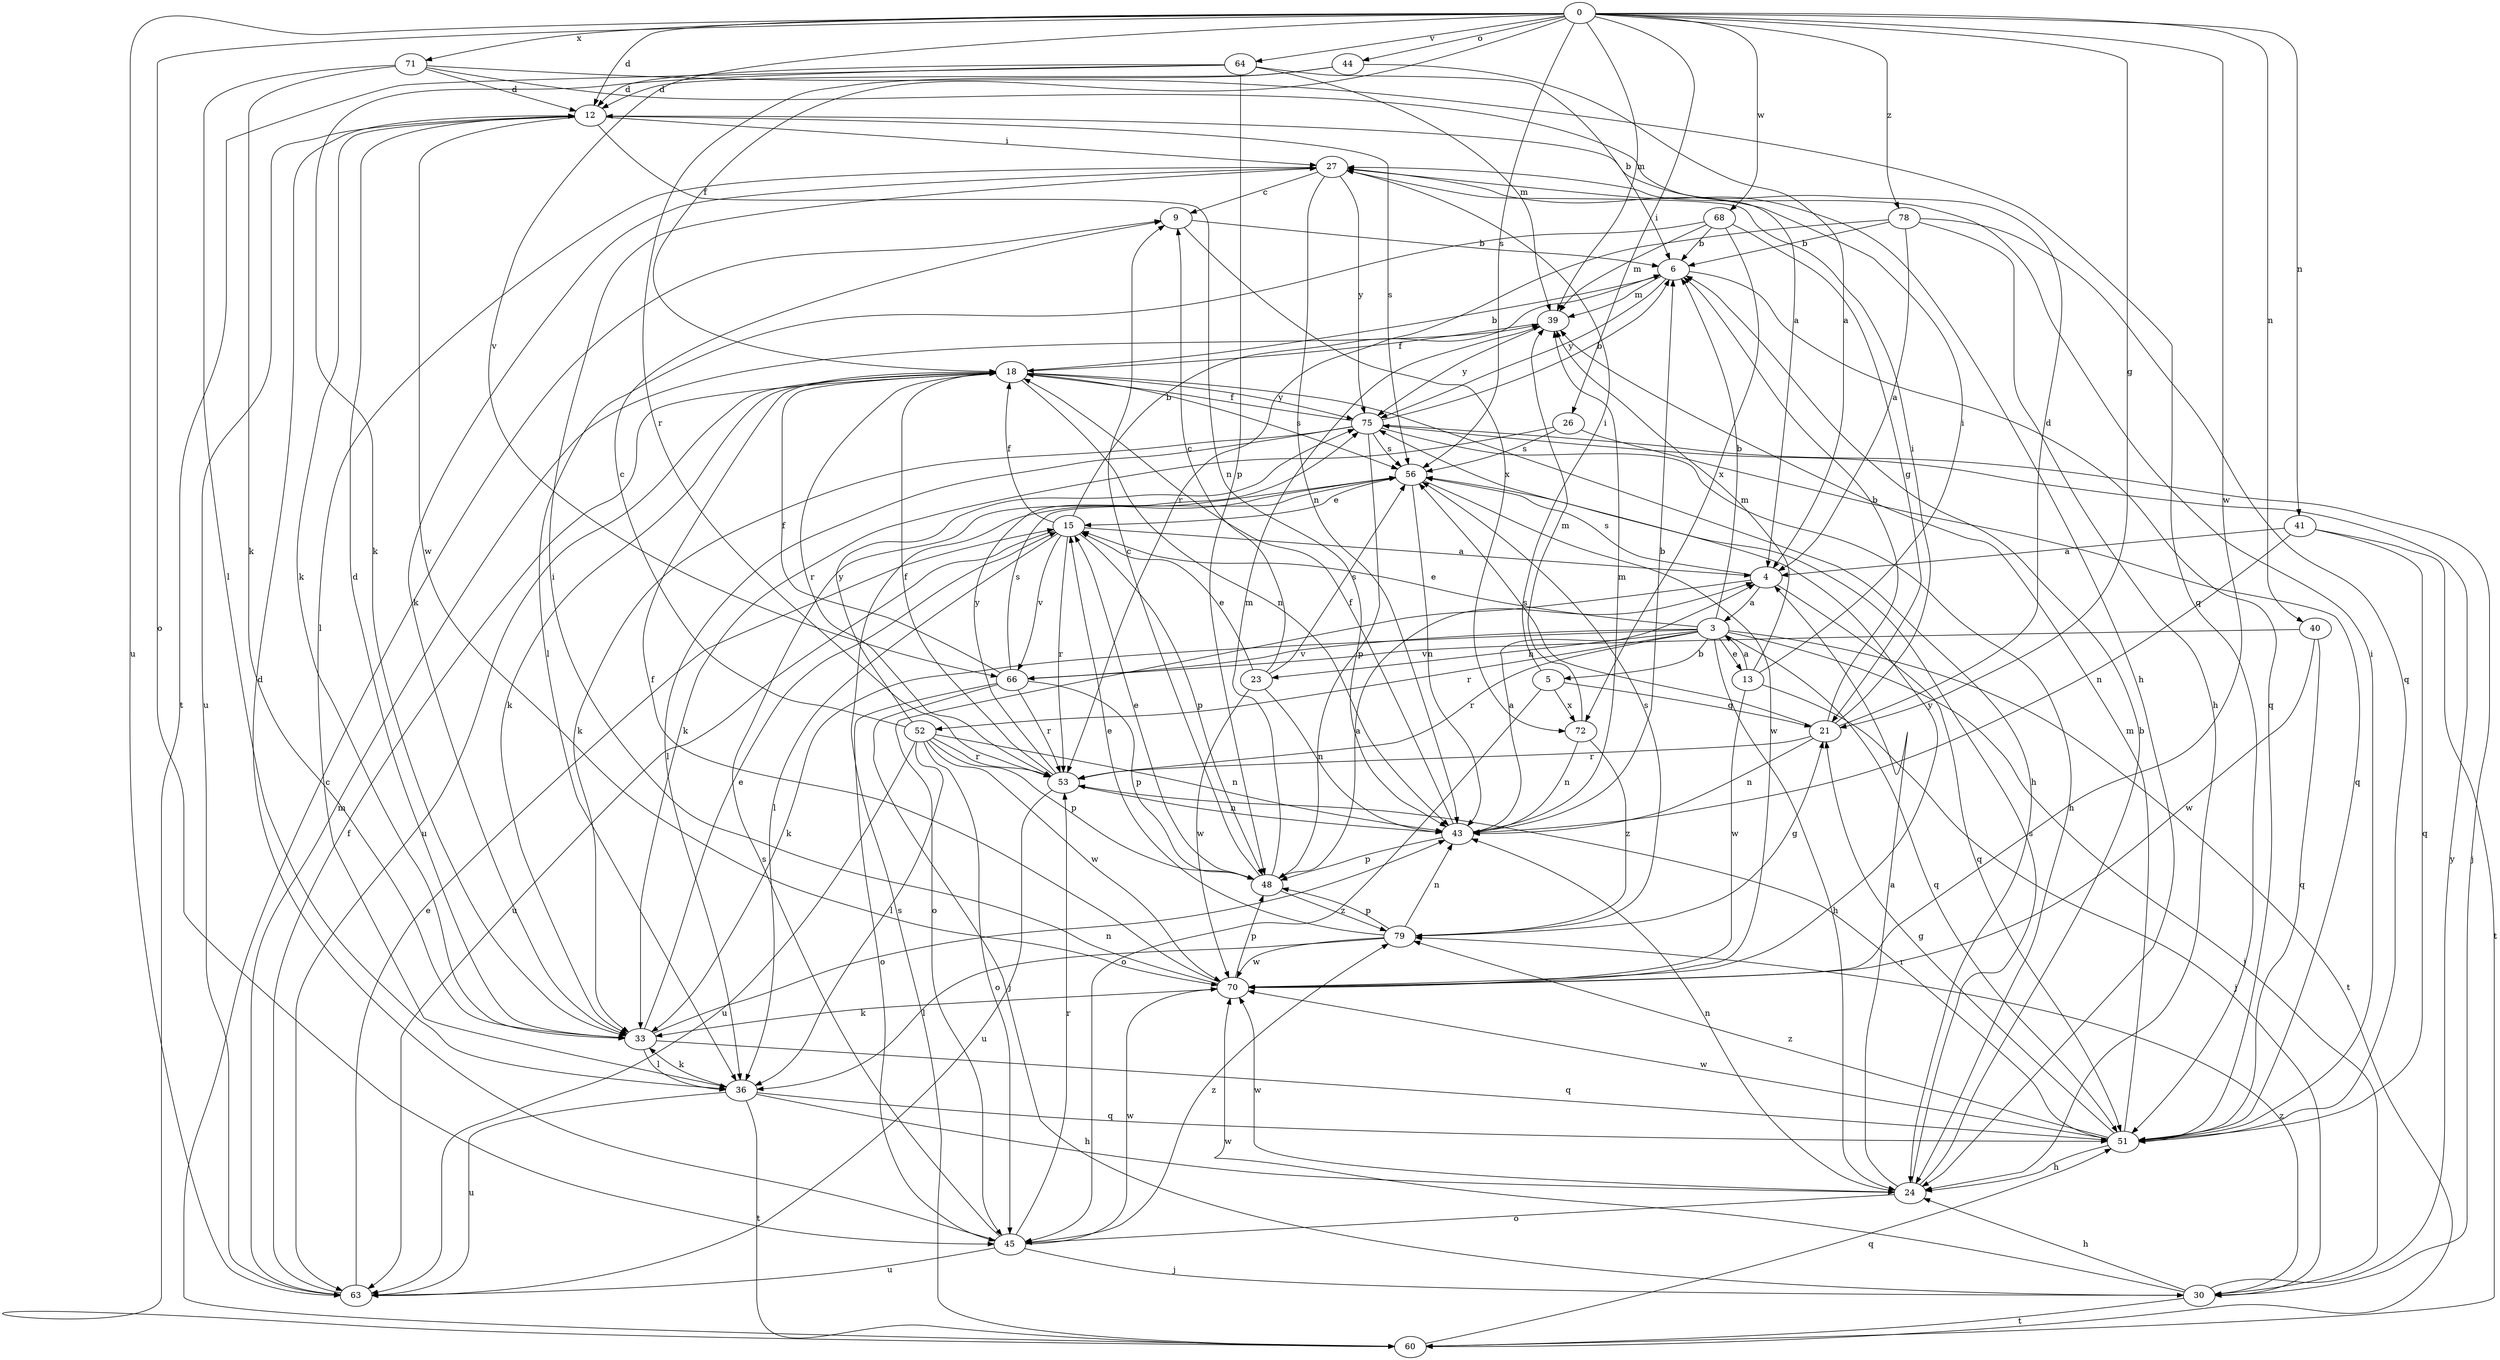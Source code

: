 strict digraph  {
0;
3;
4;
5;
6;
9;
12;
13;
15;
18;
21;
23;
24;
26;
27;
30;
33;
36;
39;
40;
41;
43;
44;
45;
48;
51;
52;
53;
56;
60;
63;
64;
66;
68;
70;
71;
72;
75;
78;
79;
0 -> 12  [label=d];
0 -> 18  [label=f];
0 -> 21  [label=g];
0 -> 26  [label=i];
0 -> 39  [label=m];
0 -> 40  [label=n];
0 -> 41  [label=n];
0 -> 44  [label=o];
0 -> 45  [label=o];
0 -> 56  [label=s];
0 -> 63  [label=u];
0 -> 64  [label=v];
0 -> 66  [label=v];
0 -> 68  [label=w];
0 -> 70  [label=w];
0 -> 71  [label=x];
0 -> 78  [label=z];
3 -> 5  [label=b];
3 -> 6  [label=b];
3 -> 13  [label=e];
3 -> 15  [label=e];
3 -> 23  [label=h];
3 -> 24  [label=h];
3 -> 30  [label=j];
3 -> 33  [label=k];
3 -> 51  [label=q];
3 -> 52  [label=r];
3 -> 53  [label=r];
3 -> 60  [label=t];
3 -> 66  [label=v];
4 -> 3  [label=a];
4 -> 45  [label=o];
4 -> 51  [label=q];
4 -> 56  [label=s];
5 -> 21  [label=g];
5 -> 27  [label=i];
5 -> 45  [label=o];
5 -> 72  [label=x];
6 -> 39  [label=m];
6 -> 51  [label=q];
6 -> 75  [label=y];
9 -> 6  [label=b];
9 -> 72  [label=x];
12 -> 27  [label=i];
12 -> 33  [label=k];
12 -> 43  [label=n];
12 -> 56  [label=s];
12 -> 63  [label=u];
12 -> 70  [label=w];
13 -> 3  [label=a];
13 -> 27  [label=i];
13 -> 30  [label=j];
13 -> 39  [label=m];
13 -> 70  [label=w];
15 -> 4  [label=a];
15 -> 6  [label=b];
15 -> 18  [label=f];
15 -> 36  [label=l];
15 -> 48  [label=p];
15 -> 53  [label=r];
15 -> 63  [label=u];
15 -> 66  [label=v];
18 -> 6  [label=b];
18 -> 24  [label=h];
18 -> 33  [label=k];
18 -> 43  [label=n];
18 -> 53  [label=r];
18 -> 56  [label=s];
18 -> 63  [label=u];
18 -> 75  [label=y];
21 -> 6  [label=b];
21 -> 12  [label=d];
21 -> 27  [label=i];
21 -> 43  [label=n];
21 -> 53  [label=r];
21 -> 56  [label=s];
23 -> 9  [label=c];
23 -> 15  [label=e];
23 -> 43  [label=n];
23 -> 56  [label=s];
23 -> 70  [label=w];
24 -> 4  [label=a];
24 -> 6  [label=b];
24 -> 43  [label=n];
24 -> 45  [label=o];
24 -> 56  [label=s];
24 -> 70  [label=w];
26 -> 33  [label=k];
26 -> 51  [label=q];
26 -> 56  [label=s];
27 -> 9  [label=c];
27 -> 24  [label=h];
27 -> 33  [label=k];
27 -> 36  [label=l];
27 -> 43  [label=n];
27 -> 75  [label=y];
30 -> 24  [label=h];
30 -> 60  [label=t];
30 -> 70  [label=w];
30 -> 75  [label=y];
30 -> 79  [label=z];
33 -> 12  [label=d];
33 -> 15  [label=e];
33 -> 36  [label=l];
33 -> 43  [label=n];
33 -> 51  [label=q];
36 -> 24  [label=h];
36 -> 33  [label=k];
36 -> 51  [label=q];
36 -> 60  [label=t];
36 -> 63  [label=u];
39 -> 18  [label=f];
39 -> 75  [label=y];
40 -> 51  [label=q];
40 -> 66  [label=v];
40 -> 70  [label=w];
41 -> 4  [label=a];
41 -> 43  [label=n];
41 -> 51  [label=q];
41 -> 60  [label=t];
43 -> 4  [label=a];
43 -> 6  [label=b];
43 -> 18  [label=f];
43 -> 39  [label=m];
43 -> 48  [label=p];
44 -> 4  [label=a];
44 -> 12  [label=d];
44 -> 53  [label=r];
45 -> 12  [label=d];
45 -> 30  [label=j];
45 -> 53  [label=r];
45 -> 56  [label=s];
45 -> 63  [label=u];
45 -> 70  [label=w];
45 -> 79  [label=z];
48 -> 4  [label=a];
48 -> 9  [label=c];
48 -> 15  [label=e];
48 -> 39  [label=m];
48 -> 79  [label=z];
51 -> 21  [label=g];
51 -> 24  [label=h];
51 -> 27  [label=i];
51 -> 39  [label=m];
51 -> 53  [label=r];
51 -> 70  [label=w];
51 -> 79  [label=z];
52 -> 9  [label=c];
52 -> 36  [label=l];
52 -> 43  [label=n];
52 -> 45  [label=o];
52 -> 48  [label=p];
52 -> 53  [label=r];
52 -> 63  [label=u];
52 -> 70  [label=w];
52 -> 75  [label=y];
53 -> 18  [label=f];
53 -> 43  [label=n];
53 -> 63  [label=u];
53 -> 75  [label=y];
56 -> 15  [label=e];
56 -> 43  [label=n];
56 -> 70  [label=w];
60 -> 9  [label=c];
60 -> 51  [label=q];
60 -> 56  [label=s];
63 -> 15  [label=e];
63 -> 18  [label=f];
63 -> 39  [label=m];
64 -> 6  [label=b];
64 -> 12  [label=d];
64 -> 33  [label=k];
64 -> 39  [label=m];
64 -> 48  [label=p];
64 -> 60  [label=t];
66 -> 18  [label=f];
66 -> 30  [label=j];
66 -> 45  [label=o];
66 -> 48  [label=p];
66 -> 53  [label=r];
66 -> 56  [label=s];
68 -> 6  [label=b];
68 -> 21  [label=g];
68 -> 36  [label=l];
68 -> 39  [label=m];
68 -> 72  [label=x];
70 -> 18  [label=f];
70 -> 27  [label=i];
70 -> 33  [label=k];
70 -> 48  [label=p];
70 -> 75  [label=y];
71 -> 4  [label=a];
71 -> 12  [label=d];
71 -> 33  [label=k];
71 -> 36  [label=l];
71 -> 51  [label=q];
72 -> 39  [label=m];
72 -> 43  [label=n];
72 -> 79  [label=z];
75 -> 6  [label=b];
75 -> 18  [label=f];
75 -> 24  [label=h];
75 -> 30  [label=j];
75 -> 33  [label=k];
75 -> 36  [label=l];
75 -> 48  [label=p];
75 -> 56  [label=s];
78 -> 4  [label=a];
78 -> 6  [label=b];
78 -> 24  [label=h];
78 -> 51  [label=q];
78 -> 53  [label=r];
79 -> 15  [label=e];
79 -> 21  [label=g];
79 -> 36  [label=l];
79 -> 43  [label=n];
79 -> 48  [label=p];
79 -> 56  [label=s];
79 -> 70  [label=w];
}
